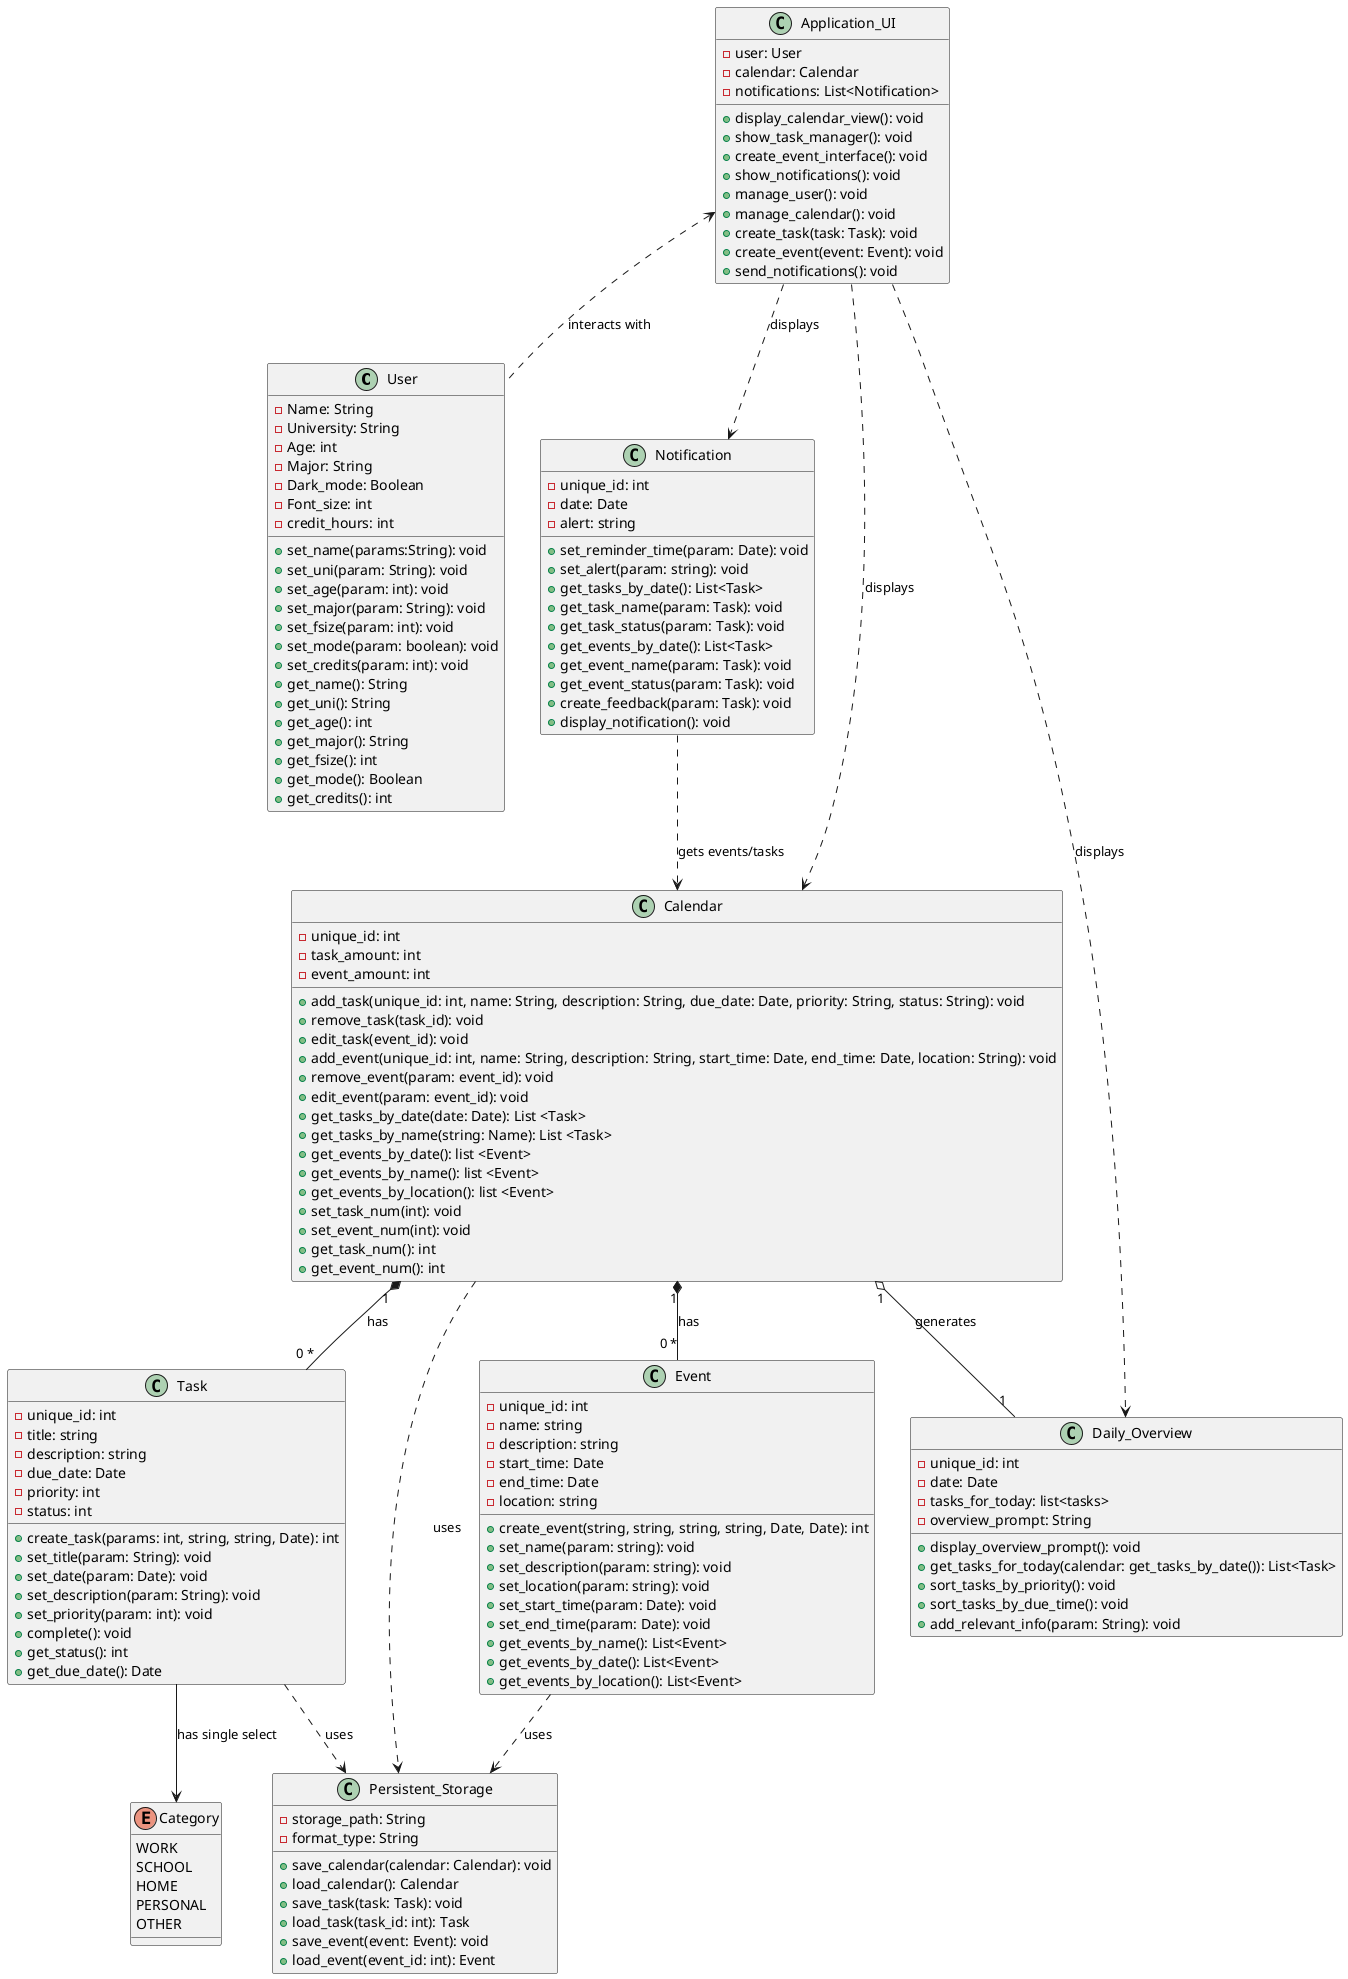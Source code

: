 @startuml

class User {
  -Name: String
  -University: String
  -Age: int
  -Major: String
  -Dark_mode: Boolean
  -Font_size: int
  -credit_hours: int
  +set_name(params:String): void
  +set_uni(param: String): void
  +set_age(param: int): void
  +set_major(param: String): void
  +set_fsize(param: int): void
  +set_mode(param: boolean): void
  +set_credits(param: int): void
  +get_name(): String
  +get_uni(): String
  +get_age(): int
  +get_major(): String
  +get_fsize(): int
  +get_mode(): Boolean
  +get_credits(): int
}

class Calendar {
  -unique_id: int  
  -task_amount: int
  -event_amount: int
  +add_task(unique_id: int, name: String, description: String, due_date: Date, priority: String, status: String): void
  +remove_task(task_id): void
  +edit_task(event_id): void
  +add_event(unique_id: int, name: String, description: String, start_time: Date, end_time: Date, location: String): void
  +remove_event(param: event_id): void
  +edit_event(param: event_id): void
  +get_tasks_by_date(date: Date): List <Task>
  +get_tasks_by_name(string: Name): List <Task>
  +get_events_by_date(): list <Event>
  +get_events_by_name(): list <Event>
  +get_events_by_location(): list <Event>
  +set_task_num(int): void
  +set_event_num(int): void
  +get_task_num(): int
  +get_event_num(): int
}

class Task {
  -unique_id: int
  -title: string
  -description: string
  -due_date: Date
  -priority: int
  -status: int
  +create_task(params: int, string, string, Date): int
  +set_title(param: String): void
  +set_date(param: Date): void
  +set_description(param: String): void
  +set_priority(param: int): void
  +complete(): void
  +get_status(): int
  +get_due_date(): Date
}

enum Category {
  WORK
  SCHOOL
  HOME
  PERSONAL
  OTHER
}

class Notification {
  -unique_id: int  
  -date: Date
  -alert: string
  
  +set_reminder_time(param: Date): void
  +set_alert(param: string): void
  +get_tasks_by_date(): List<Task>
  +get_task_name(param: Task): void
  +get_task_status(param: Task): void
  +get_events_by_date(): List<Task>
  +get_event_name(param: Task): void
  +get_event_status(param: Task): void
  +create_feedback(param: Task): void
  +display_notification(): void
}

class Event {
  -unique_id: int  
  -name: string
  -description: string
  -start_time: Date
  -end_time: Date
  -location: string
  +create_event(string, string, string, string, Date, Date): int
  +set_name(param: string): void
  +set_description(param: string): void
  +set_location(param: string): void
  +set_start_time(param: Date): void
  +set_end_time(param: Date): void
  +get_events_by_name(): List<Event>
  +get_events_by_date(): List<Event>
  +get_events_by_location(): List<Event>
}

class Daily_Overview {
    -unique_id: int
    -date: Date
    -tasks_for_today: list<tasks>
    -overview_prompt: String

    +display_overview_prompt(): void
    +get_tasks_for_today(calendar: get_tasks_by_date()): List<Task>
    +sort_tasks_by_priority(): void
    +sort_tasks_by_due_time(): void
    +add_relevant_info(param: String): void
}

class Application_UI {
  -user: User
  -calendar: Calendar
  -notifications: List<Notification>
  +display_calendar_view(): void
  +show_task_manager(): void
  +create_event_interface(): void
  +show_notifications(): void
  +manage_user(): void
  +manage_calendar(): void
  +create_task(task: Task): void
  +create_event(event: Event): void
  +send_notifications(): void
}

class Persistent_Storage {
  -storage_path: String
  -format_type: String
  +save_calendar(calendar: Calendar): void
  +load_calendar(): Calendar
  +save_task(task: Task): void
  +load_task(task_id: int): Task
  +save_event(event: Event): void
  +load_event(event_id: int): Event
}

Application_UI ..> Calendar : "displays"
Application_UI ..> Notification : "displays"
Application_UI ..> Daily_Overview : "displays"
Application_UI <.. User : "interacts with"

Calendar "1" *-- "0 *" Task : "has"
Calendar "1" *-- "0 *" Event : "has"
Calendar "1" o-- "1" Daily_Overview : "generates"
Calendar ..> Persistent_Storage : "uses"

Task --> Category : "has single select"
Task ..> Persistent_Storage : "uses"

Event ..> Persistent_Storage : "uses"

Notification ..> Calendar : "gets events/tasks"

@enduml
